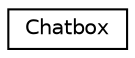 digraph "Graphical Class Hierarchy"
{
 // LATEX_PDF_SIZE
  edge [fontname="Helvetica",fontsize="10",labelfontname="Helvetica",labelfontsize="10"];
  node [fontname="Helvetica",fontsize="10",shape=record];
  rankdir="LR";
  Node0 [label="Chatbox",height=0.2,width=0.4,color="black", fillcolor="white", style="filled",URL="$classChatbox.html",tooltip=" "];
}
